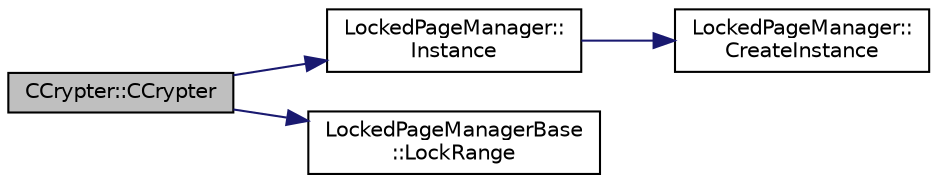 digraph "CCrypter::CCrypter"
{
  edge [fontname="Helvetica",fontsize="10",labelfontname="Helvetica",labelfontsize="10"];
  node [fontname="Helvetica",fontsize="10",shape=record];
  rankdir="LR";
  Node0 [label="CCrypter::CCrypter",height=0.2,width=0.4,color="black", fillcolor="grey75", style="filled", fontcolor="black"];
  Node0 -> Node1 [color="midnightblue",fontsize="10",style="solid",fontname="Helvetica"];
  Node1 [label="LockedPageManager::\lInstance",height=0.2,width=0.4,color="black", fillcolor="white", style="filled",URL="$class_locked_page_manager.html#ac9b1d42d240dba4714a35fff970b6dde"];
  Node1 -> Node2 [color="midnightblue",fontsize="10",style="solid",fontname="Helvetica"];
  Node2 [label="LockedPageManager::\lCreateInstance",height=0.2,width=0.4,color="black", fillcolor="white", style="filled",URL="$class_locked_page_manager.html#a3933ba60669b1c1b0ef03222637257e7"];
  Node0 -> Node3 [color="midnightblue",fontsize="10",style="solid",fontname="Helvetica"];
  Node3 [label="LockedPageManagerBase\l::LockRange",height=0.2,width=0.4,color="black", fillcolor="white", style="filled",URL="$class_locked_page_manager_base.html#ae24ac08899505b892d451404133fa494"];
}
